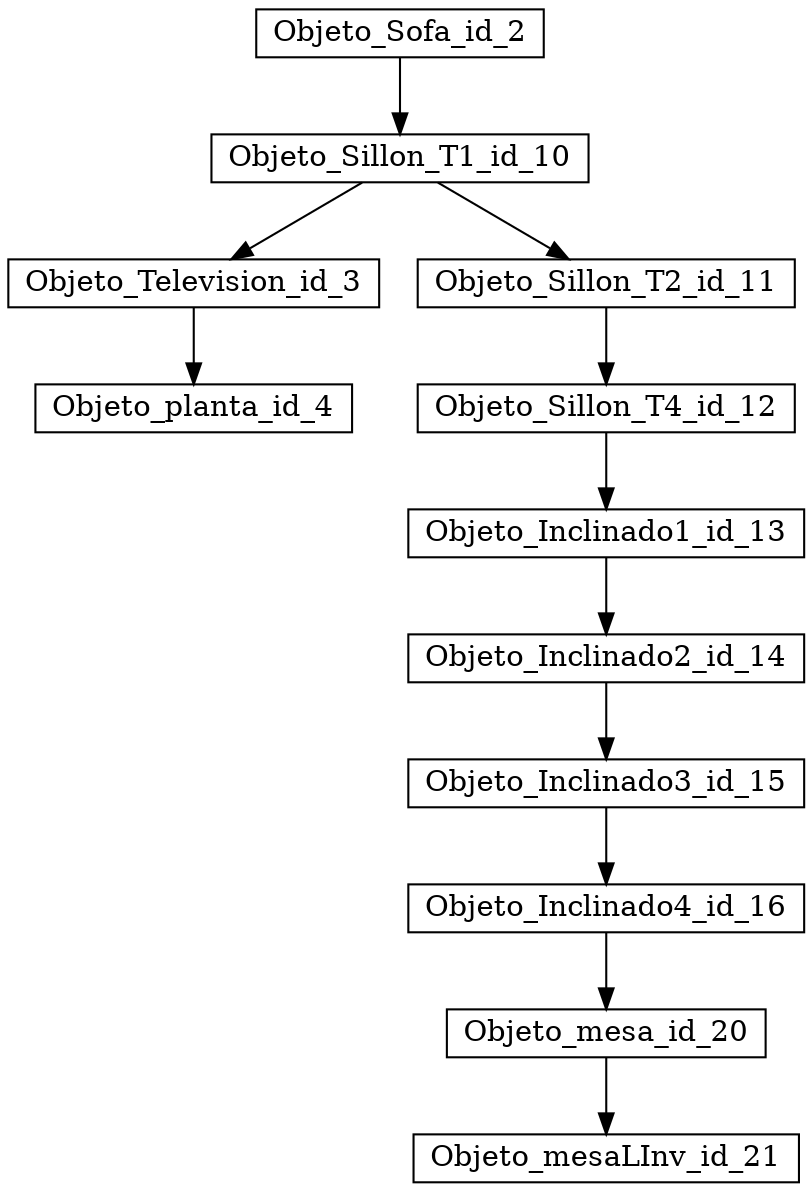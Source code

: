 digraph G {
rankdir = TB; 
node [shape=record, width=.1, height=.1]; 
Objeto_Sofa_id_2->Objeto_Sillon_T1_id_10; 
Objeto_Sillon_T1_id_10->Objeto_Television_id_3; 
Objeto_Television_id_3->Objeto_planta_id_4; 
Objeto_Sillon_T1_id_10->Objeto_Sillon_T2_id_11; 
Objeto_Sillon_T2_id_11->Objeto_Sillon_T4_id_12; 
Objeto_Sillon_T4_id_12->Objeto_Inclinado1_id_13; 
Objeto_Inclinado1_id_13->Objeto_Inclinado2_id_14; 
Objeto_Inclinado2_id_14->Objeto_Inclinado3_id_15; 
Objeto_Inclinado3_id_15->Objeto_Inclinado4_id_16; 
Objeto_Inclinado4_id_16->Objeto_mesa_id_20; 
Objeto_mesa_id_20->Objeto_mesaLInv_id_21; 
}